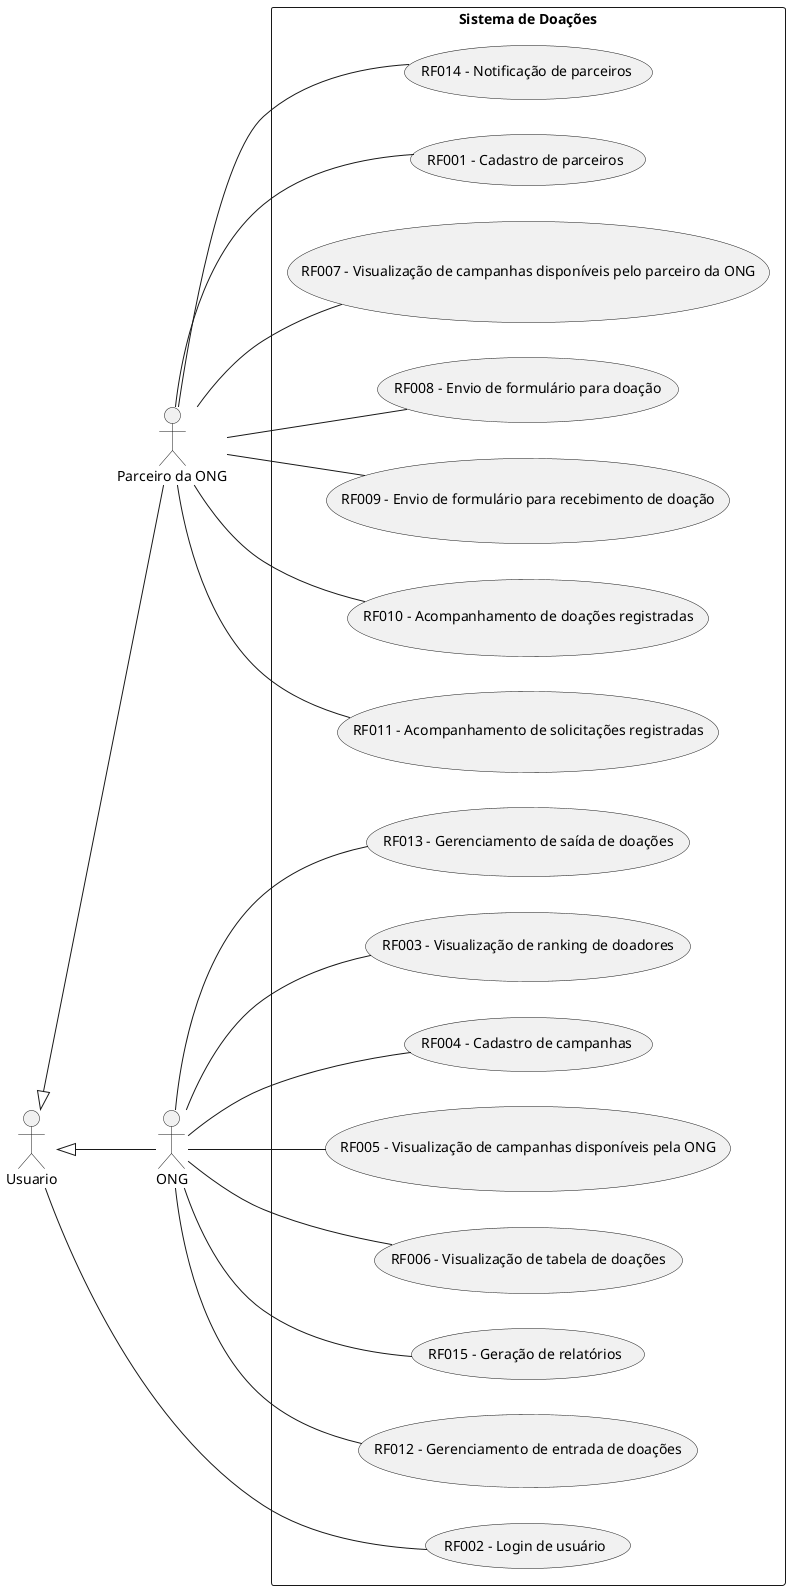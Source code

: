 @startuml
left to right direction

actor Usuario as Usuario
actor ParceiroONG as "Parceiro da ONG"
actor ONG as ONG

Usuario <|-- ParceiroONG
Usuario <|-- ONG

rectangle "Sistema de Doações" {
    Usuario -- (RF002 - Login de usuário)
    ParceiroONG -- (RF001 - Cadastro de parceiros)
    ONG -- (RF004 - Cadastro de campanhas)
    ONG -- (RF005 - Visualização de campanhas disponíveis pela ONG)
    ONG -- (RF006 - Visualização de tabela de doações)
    ParceiroONG -- (RF007 - Visualização de campanhas disponíveis pelo parceiro da ONG)
    ParceiroONG -- (RF008 - Envio de formulário para doação)
    ParceiroONG -- (RF009 - Envio de formulário para recebimento de doação)
    ParceiroONG -- (RF010 - Acompanhamento de doações registradas)
    ParceiroONG -- (RF011 - Acompanhamento de solicitações registradas)
    ONG -- (RF012 - Gerenciamento de entrada de doações)
    ONG -- (RF013 - Gerenciamento de saída de doações)
    ParceiroONG -- (RF014 - Notificação de parceiros)
    ONG -- (RF015 - Geração de relatórios)
    ONG -- (RF003 - Visualização de ranking de doadores)
}
@enduml

